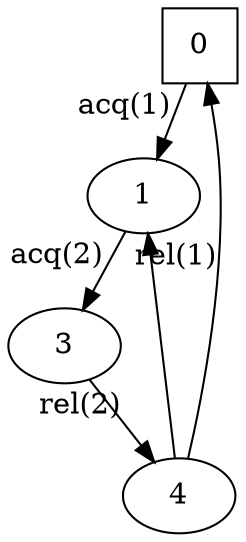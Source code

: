 digraph auto_1{
0[shape=square];
1;
3;
4;
0 -> 1[xlabel="acq(1)"];
1 -> 3[xlabel="acq(2)"];
3 -> 4[xlabel="rel(2)"];
4 -> 0[xlabel="rel(1)"];
4 -> 1;
}
